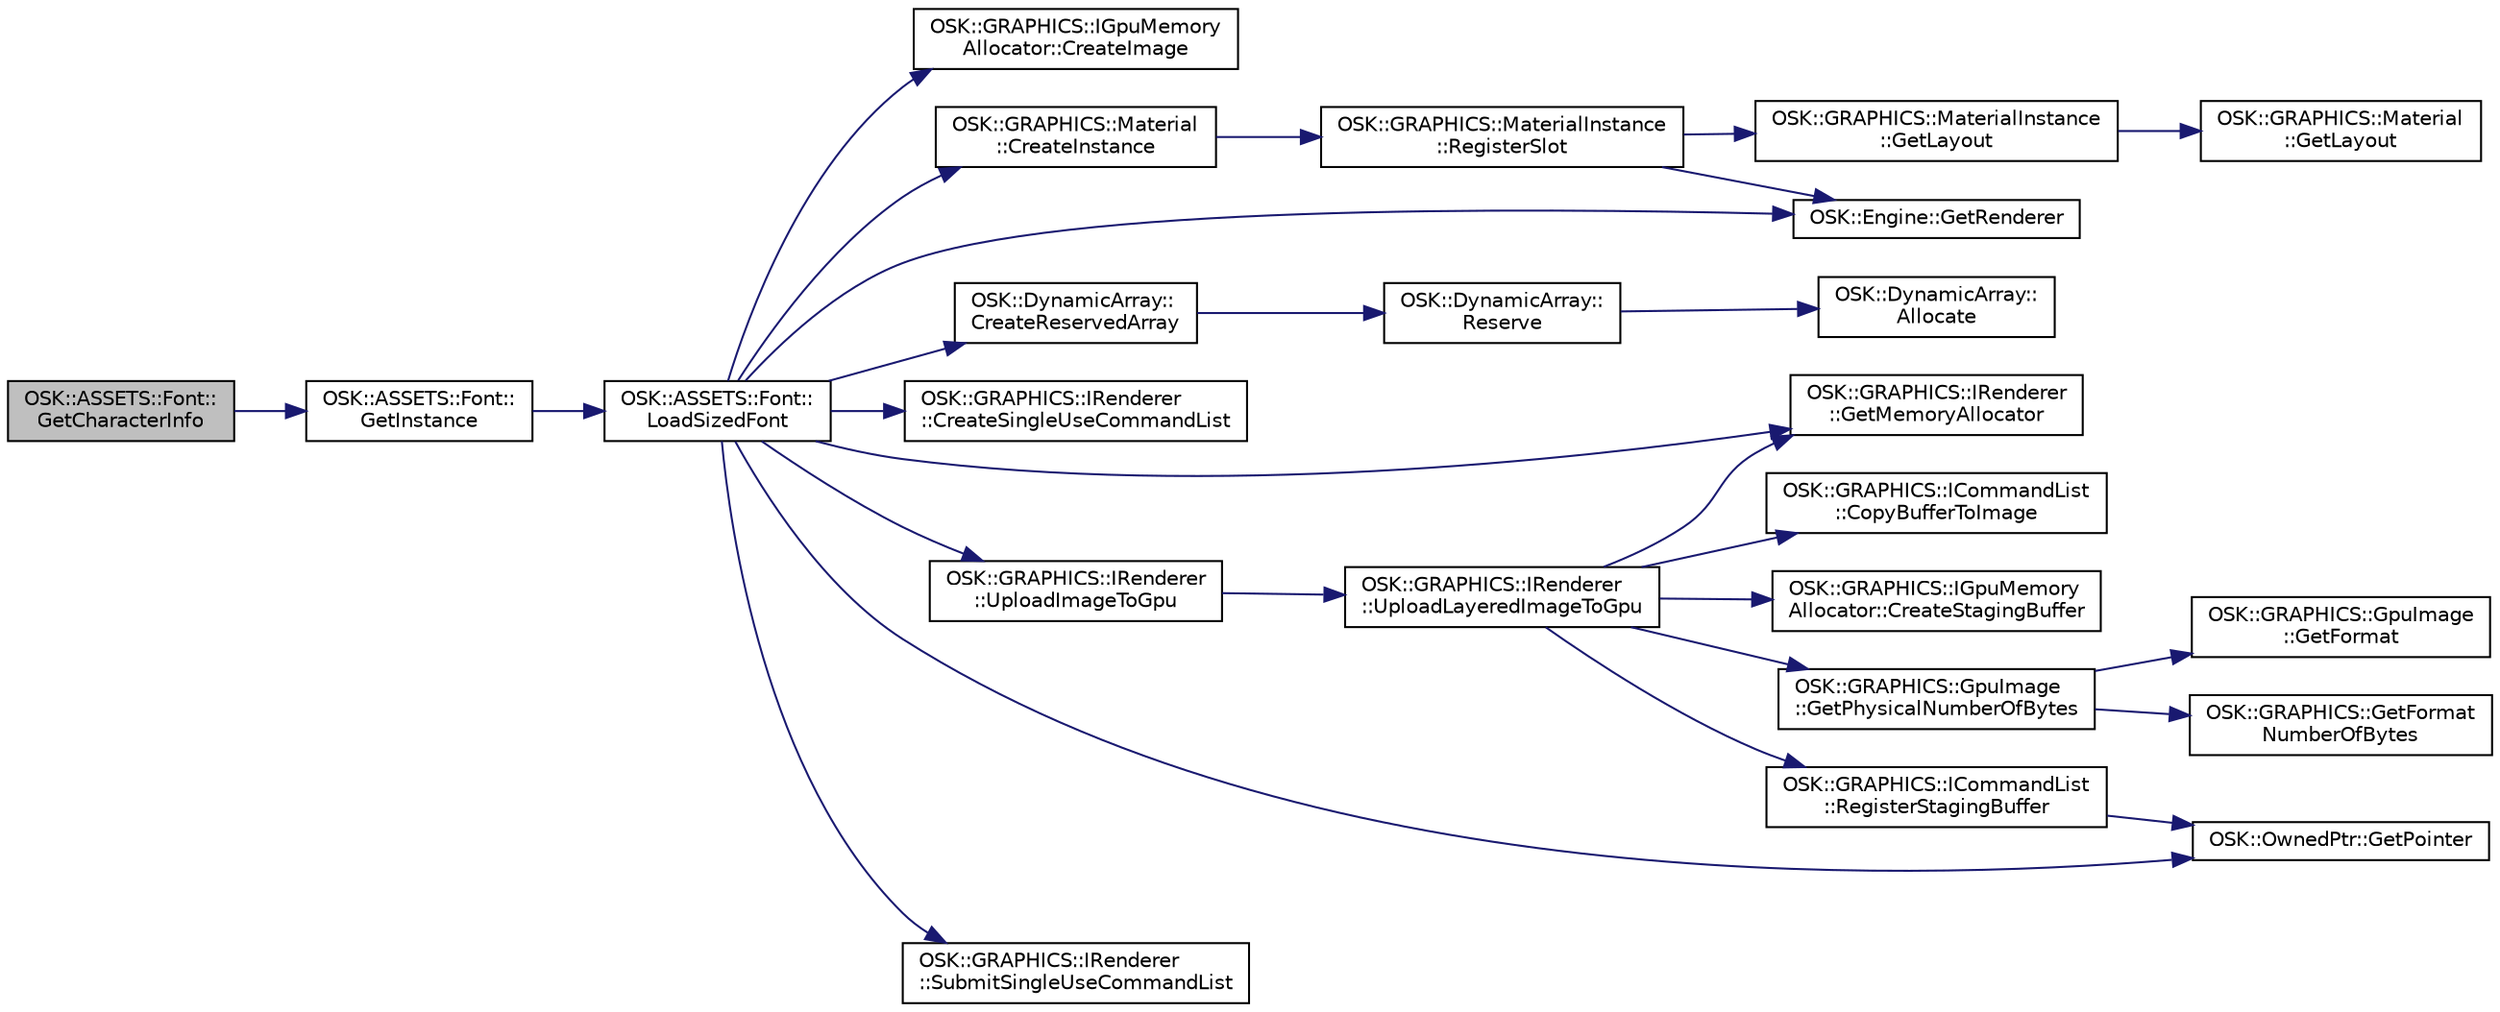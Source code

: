 digraph "OSK::ASSETS::Font::GetCharacterInfo"
{
 // LATEX_PDF_SIZE
  edge [fontname="Helvetica",fontsize="10",labelfontname="Helvetica",labelfontsize="10"];
  node [fontname="Helvetica",fontsize="10",shape=record];
  rankdir="LR";
  Node1 [label="OSK::ASSETS::Font::\lGetCharacterInfo",height=0.2,width=0.4,color="black", fillcolor="grey75", style="filled", fontcolor="black",tooltip="Devuelve la información de un carácter para un tamaño de fuente dado."];
  Node1 -> Node2 [color="midnightblue",fontsize="10",style="solid",fontname="Helvetica"];
  Node2 [label="OSK::ASSETS::Font::\lGetInstance",height=0.2,width=0.4,color="black", fillcolor="white", style="filled",URL="$class_o_s_k_1_1_a_s_s_e_t_s_1_1_font.html#a6ae51ef135fdb7fc4ce7c74b1f1d7c9d",tooltip="Devuelve la información de una instancia de la fuente con el tamaño dado."];
  Node2 -> Node3 [color="midnightblue",fontsize="10",style="solid",fontname="Helvetica"];
  Node3 [label="OSK::ASSETS::Font::\lLoadSizedFont",height=0.2,width=0.4,color="black", fillcolor="white", style="filled",URL="$class_o_s_k_1_1_a_s_s_e_t_s_1_1_font.html#a5db23936cef420c1ba8253b95d78b2fc",tooltip="Genera la imagen de la fuente para el tamaño de letra dado."];
  Node3 -> Node4 [color="midnightblue",fontsize="10",style="solid",fontname="Helvetica"];
  Node4 [label="OSK::GRAPHICS::IGpuMemory\lAllocator::CreateImage",height=0.2,width=0.4,color="black", fillcolor="white", style="filled",URL="$class_o_s_k_1_1_g_r_a_p_h_i_c_s_1_1_i_gpu_memory_allocator.html#a9edc56722522b79a352ce378e1ac8595",tooltip="Crea una nueva imagen en la GPU."];
  Node3 -> Node5 [color="midnightblue",fontsize="10",style="solid",fontname="Helvetica"];
  Node5 [label="OSK::GRAPHICS::Material\l::CreateInstance",height=0.2,width=0.4,color="black", fillcolor="white", style="filled",URL="$class_o_s_k_1_1_g_r_a_p_h_i_c_s_1_1_material.html#acf1dacea3b45a53ca86d96e30af22af1",tooltip="Crea y devuelve una nueva instancia de este material."];
  Node5 -> Node6 [color="midnightblue",fontsize="10",style="solid",fontname="Helvetica"];
  Node6 [label="OSK::GRAPHICS::MaterialInstance\l::RegisterSlot",height=0.2,width=0.4,color="black", fillcolor="white", style="filled",URL="$class_o_s_k_1_1_g_r_a_p_h_i_c_s_1_1_material_instance.html#a2293d59b8bd0c6c02dfb5cafc41261c0",tooltip="Registra un slot."];
  Node6 -> Node7 [color="midnightblue",fontsize="10",style="solid",fontname="Helvetica"];
  Node7 [label="OSK::GRAPHICS::MaterialInstance\l::GetLayout",height=0.2,width=0.4,color="black", fillcolor="white", style="filled",URL="$class_o_s_k_1_1_g_r_a_p_h_i_c_s_1_1_material_instance.html#a5d7d87b3da1560a7a77fd9b3cafc957f",tooltip="Devuelve el layout de esta instancia (es decir, el layout del material padre)."];
  Node7 -> Node8 [color="midnightblue",fontsize="10",style="solid",fontname="Helvetica"];
  Node8 [label="OSK::GRAPHICS::Material\l::GetLayout",height=0.2,width=0.4,color="black", fillcolor="white", style="filled",URL="$class_o_s_k_1_1_g_r_a_p_h_i_c_s_1_1_material.html#a29f2fe999bf8857dbbb65fb73df335ca",tooltip=" "];
  Node6 -> Node9 [color="midnightblue",fontsize="10",style="solid",fontname="Helvetica"];
  Node9 [label="OSK::Engine::GetRenderer",height=0.2,width=0.4,color="black", fillcolor="white", style="filled",URL="$class_o_s_k_1_1_engine.html#a019c5397d042224c134b7fd22c739d00",tooltip=" "];
  Node3 -> Node10 [color="midnightblue",fontsize="10",style="solid",fontname="Helvetica"];
  Node10 [label="OSK::DynamicArray::\lCreateReservedArray",height=0.2,width=0.4,color="black", fillcolor="white", style="filled",URL="$class_o_s_k_1_1_dynamic_array.html#a05c1d595ea13dde44703e78c3b186fb5",tooltip="Crea un DynamicArray con espacio reservado para el número de elementos dado."];
  Node10 -> Node11 [color="midnightblue",fontsize="10",style="solid",fontname="Helvetica"];
  Node11 [label="OSK::DynamicArray::\lReserve",height=0.2,width=0.4,color="black", fillcolor="white", style="filled",URL="$class_o_s_k_1_1_dynamic_array.html#a34323ddf4963e2097def5d8c3f80c08e",tooltip="Cambia el tamaño del array. Los datos se conservan, siempre que se pueda."];
  Node11 -> Node12 [color="midnightblue",fontsize="10",style="solid",fontname="Helvetica"];
  Node12 [label="OSK::DynamicArray::\lAllocate",height=0.2,width=0.4,color="black", fillcolor="white", style="filled",URL="$class_o_s_k_1_1_dynamic_array.html#acf322bf27bf4bfd581079500c67171a6",tooltip="Reserva espacio para 'size' elementos. Preserva los elementos anteriores."];
  Node3 -> Node13 [color="midnightblue",fontsize="10",style="solid",fontname="Helvetica"];
  Node13 [label="OSK::GRAPHICS::IRenderer\l::CreateSingleUseCommandList",height=0.2,width=0.4,color="black", fillcolor="white", style="filled",URL="$class_o_s_k_1_1_g_r_a_p_h_i_c_s_1_1_i_renderer.html#a0fa1cd26067c520e90cfa647f66e8366",tooltip="Crea una lista de comandos para un único uso. Útil para enviar datos a la GPU, por ejemplo."];
  Node3 -> Node14 [color="midnightblue",fontsize="10",style="solid",fontname="Helvetica"];
  Node14 [label="OSK::GRAPHICS::IRenderer\l::GetMemoryAllocator",height=0.2,width=0.4,color="black", fillcolor="white", style="filled",URL="$class_o_s_k_1_1_g_r_a_p_h_i_c_s_1_1_i_renderer.html#acf03703bbb6f031f905612d86f104b38",tooltip=" "];
  Node3 -> Node15 [color="midnightblue",fontsize="10",style="solid",fontname="Helvetica"];
  Node15 [label="OSK::OwnedPtr::GetPointer",height=0.2,width=0.4,color="black", fillcolor="white", style="filled",URL="$class_o_s_k_1_1_owned_ptr.html#a81dfab2299056fc9858aace55fca0042",tooltip="Devuelve el puntero nativo."];
  Node3 -> Node9 [color="midnightblue",fontsize="10",style="solid",fontname="Helvetica"];
  Node3 -> Node16 [color="midnightblue",fontsize="10",style="solid",fontname="Helvetica"];
  Node16 [label="OSK::GRAPHICS::IRenderer\l::SubmitSingleUseCommandList",height=0.2,width=0.4,color="black", fillcolor="white", style="filled",URL="$class_o_s_k_1_1_g_r_a_p_h_i_c_s_1_1_i_renderer.html#af337a6b45b1e298a4edff91981586d14",tooltip="Ejecuta el contenido de la lista de comandos."];
  Node3 -> Node17 [color="midnightblue",fontsize="10",style="solid",fontname="Helvetica"];
  Node17 [label="OSK::GRAPHICS::IRenderer\l::UploadImageToGpu",height=0.2,width=0.4,color="black", fillcolor="white", style="filled",URL="$class_o_s_k_1_1_g_r_a_p_h_i_c_s_1_1_i_renderer.html#a84c879978d05eb6e5ac7828dd115ab5d",tooltip="Rellena la imagen en la GPU con los datos dados."];
  Node17 -> Node18 [color="midnightblue",fontsize="10",style="solid",fontname="Helvetica"];
  Node18 [label="OSK::GRAPHICS::IRenderer\l::UploadLayeredImageToGpu",height=0.2,width=0.4,color="black", fillcolor="white", style="filled",URL="$class_o_s_k_1_1_g_r_a_p_h_i_c_s_1_1_i_renderer.html#a0dea54038eea4c0f8c0a7013ab6adac7",tooltip="Rellena la imagen en la GPU con los datos dados."];
  Node18 -> Node19 [color="midnightblue",fontsize="10",style="solid",fontname="Helvetica"];
  Node19 [label="OSK::GRAPHICS::ICommandList\l::CopyBufferToImage",height=0.2,width=0.4,color="black", fillcolor="white", style="filled",URL="$class_o_s_k_1_1_g_r_a_p_h_i_c_s_1_1_i_command_list.html#a9676cdfe4a2411cb5993f9509a24e3c5",tooltip="Copia la imagen guardada en un buffer a una imagen en la GPU. Para poder subir una imagen a la GPU,..."];
  Node18 -> Node20 [color="midnightblue",fontsize="10",style="solid",fontname="Helvetica"];
  Node20 [label="OSK::GRAPHICS::IGpuMemory\lAllocator::CreateStagingBuffer",height=0.2,width=0.4,color="black", fillcolor="white", style="filled",URL="$class_o_s_k_1_1_g_r_a_p_h_i_c_s_1_1_i_gpu_memory_allocator.html#a8c3f7f23fc42ae519483fcd4c5dac305",tooltip="Crea un buffer temporal con el tamaño dado."];
  Node18 -> Node14 [color="midnightblue",fontsize="10",style="solid",fontname="Helvetica"];
  Node18 -> Node21 [color="midnightblue",fontsize="10",style="solid",fontname="Helvetica"];
  Node21 [label="OSK::GRAPHICS::GpuImage\l::GetPhysicalNumberOfBytes",height=0.2,width=0.4,color="black", fillcolor="white", style="filled",URL="$class_o_s_k_1_1_g_r_a_p_h_i_c_s_1_1_gpu_image.html#ac8e03db4a14a8612958758e67703e33f",tooltip="Devuelve el número de bytes reales que ocupa esta imagen en la memoria de la GPU"];
  Node21 -> Node22 [color="midnightblue",fontsize="10",style="solid",fontname="Helvetica"];
  Node22 [label="OSK::GRAPHICS::GpuImage\l::GetFormat",height=0.2,width=0.4,color="black", fillcolor="white", style="filled",URL="$class_o_s_k_1_1_g_r_a_p_h_i_c_s_1_1_gpu_image.html#a7fbd0307d9e9147312004fecca6b73ba",tooltip=" "];
  Node21 -> Node23 [color="midnightblue",fontsize="10",style="solid",fontname="Helvetica"];
  Node23 [label="OSK::GRAPHICS::GetFormat\lNumberOfBytes",height=0.2,width=0.4,color="black", fillcolor="white", style="filled",URL="$namespace_o_s_k_1_1_g_r_a_p_h_i_c_s.html#abd894ab72db6cb1f2762684830d7354c",tooltip="Devuelve el número de bytes que ocupa un píxel de un formato dado."];
  Node18 -> Node24 [color="midnightblue",fontsize="10",style="solid",fontname="Helvetica"];
  Node24 [label="OSK::GRAPHICS::ICommandList\l::RegisterStagingBuffer",height=0.2,width=0.4,color="black", fillcolor="white", style="filled",URL="$class_o_s_k_1_1_g_r_a_p_h_i_c_s_1_1_i_command_list.html#a78589eeb1aaa3971b96da0d8d3abbf0d",tooltip="Registra un buffer intermedio. Como la operación de copia de datos de un buffer intermedio a un buffe..."];
  Node24 -> Node15 [color="midnightblue",fontsize="10",style="solid",fontname="Helvetica"];
}
